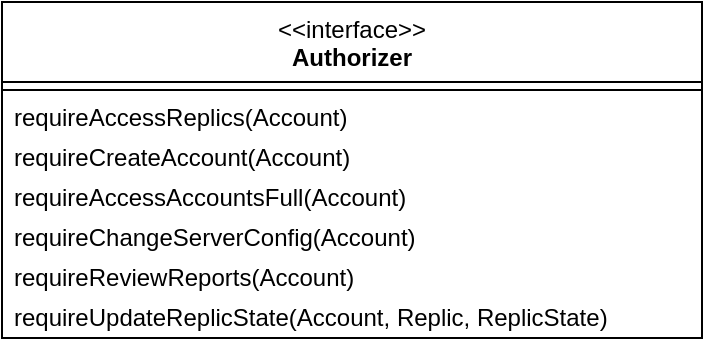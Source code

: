 <mxfile version="22.1.22" type="embed">
  <diagram name="Seite-1" id="tv3RCUC1lsHie5otSo7a">
    <mxGraphModel dx="872" dy="800" grid="1" gridSize="10" guides="1" tooltips="1" connect="1" arrows="1" fold="1" page="1" pageScale="1" pageWidth="827" pageHeight="1169" math="0" shadow="0">
      <root>
        <mxCell id="0" />
        <mxCell id="1" parent="0" />
        <mxCell id="LKBNffSOK_iH0aHdxePR-12" value="&amp;lt;&amp;lt;interface&amp;gt;&amp;gt;&lt;br&gt;&lt;b&gt;Authorizer&lt;/b&gt;&lt;div&gt;&lt;br/&gt;&lt;/div&gt;" style="swimlane;fontStyle=0;align=center;verticalAlign=top;childLayout=stackLayout;horizontal=1;startSize=40;horizontalStack=0;resizeParent=1;resizeParentMax=0;resizeLast=0;collapsible=0;marginBottom=0;html=1;whiteSpace=wrap;" parent="1" vertex="1">
          <mxGeometry x="160" y="390" width="350" height="168" as="geometry" />
        </mxCell>
        <mxCell id="LKBNffSOK_iH0aHdxePR-17" value="" style="line;strokeWidth=1;fillColor=none;align=left;verticalAlign=middle;spacingTop=-1;spacingLeft=3;spacingRight=3;rotatable=0;labelPosition=right;points=[];portConstraint=eastwest;" parent="LKBNffSOK_iH0aHdxePR-12" vertex="1">
          <mxGeometry y="40" width="350" height="8" as="geometry" />
        </mxCell>
        <mxCell id="LKBNffSOK_iH0aHdxePR-19" value="requireAccessReplics(Account)" style="text;html=1;strokeColor=none;fillColor=none;align=left;verticalAlign=middle;spacingLeft=4;spacingRight=4;overflow=hidden;rotatable=0;points=[[0,0.5],[1,0.5]];portConstraint=eastwest;whiteSpace=wrap;" parent="LKBNffSOK_iH0aHdxePR-12" vertex="1">
          <mxGeometry y="48" width="350" height="20" as="geometry" />
        </mxCell>
        <mxCell id="LKBNffSOK_iH0aHdxePR-20" value="requireCreateAccount(Account)" style="text;html=1;strokeColor=none;fillColor=none;align=left;verticalAlign=middle;spacingLeft=4;spacingRight=4;overflow=hidden;rotatable=0;points=[[0,0.5],[1,0.5]];portConstraint=eastwest;whiteSpace=wrap;" parent="LKBNffSOK_iH0aHdxePR-12" vertex="1">
          <mxGeometry y="68" width="350" height="20" as="geometry" />
        </mxCell>
        <mxCell id="LKBNffSOK_iH0aHdxePR-21" value="requireAccessAccountsFull(Account)" style="text;html=1;strokeColor=none;fillColor=none;align=left;verticalAlign=middle;spacingLeft=4;spacingRight=4;overflow=hidden;rotatable=0;points=[[0,0.5],[1,0.5]];portConstraint=eastwest;whiteSpace=wrap;" parent="LKBNffSOK_iH0aHdxePR-12" vertex="1">
          <mxGeometry y="88" width="350" height="20" as="geometry" />
        </mxCell>
        <mxCell id="LKBNffSOK_iH0aHdxePR-22" value="requireChangeServerConfig(Account)" style="text;html=1;strokeColor=none;fillColor=none;align=left;verticalAlign=middle;spacingLeft=4;spacingRight=4;overflow=hidden;rotatable=0;points=[[0,0.5],[1,0.5]];portConstraint=eastwest;whiteSpace=wrap;" parent="LKBNffSOK_iH0aHdxePR-12" vertex="1">
          <mxGeometry y="108" width="350" height="20" as="geometry" />
        </mxCell>
        <mxCell id="LKBNffSOK_iH0aHdxePR-23" value="requireReviewReports(Account)" style="text;html=1;strokeColor=none;fillColor=none;align=left;verticalAlign=middle;spacingLeft=4;spacingRight=4;overflow=hidden;rotatable=0;points=[[0,0.5],[1,0.5]];portConstraint=eastwest;whiteSpace=wrap;" parent="LKBNffSOK_iH0aHdxePR-12" vertex="1">
          <mxGeometry y="128" width="350" height="20" as="geometry" />
        </mxCell>
        <mxCell id="2" value="requireUpdateReplicState(Account, Replic, ReplicState)" style="text;html=1;strokeColor=none;fillColor=none;align=left;verticalAlign=middle;spacingLeft=4;spacingRight=4;overflow=hidden;rotatable=0;points=[[0,0.5],[1,0.5]];portConstraint=eastwest;whiteSpace=wrap;" vertex="1" parent="LKBNffSOK_iH0aHdxePR-12">
          <mxGeometry y="148" width="350" height="20" as="geometry" />
        </mxCell>
      </root>
    </mxGraphModel>
  </diagram>
</mxfile>
